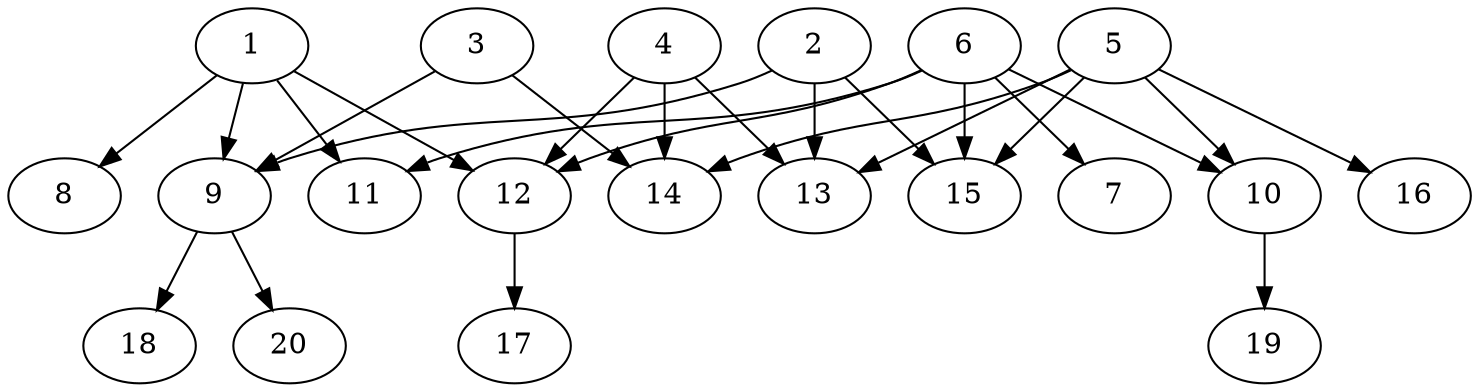 // DAG automatically generated by daggen at Thu Oct  3 13:58:43 2019
// ./daggen --dot -n 20 --ccr 0.5 --fat 0.7 --regular 0.7 --density 0.5 --mindata 5242880 --maxdata 52428800 
digraph G {
  1 [size="104263680", alpha="0.14", expect_size="52131840"] 
  1 -> 8 [size ="52131840"]
  1 -> 9 [size ="52131840"]
  1 -> 11 [size ="52131840"]
  1 -> 12 [size ="52131840"]
  2 [size="36689920", alpha="0.18", expect_size="18344960"] 
  2 -> 9 [size ="18344960"]
  2 -> 13 [size ="18344960"]
  2 -> 15 [size ="18344960"]
  3 [size="34170880", alpha="0.09", expect_size="17085440"] 
  3 -> 9 [size ="17085440"]
  3 -> 14 [size ="17085440"]
  4 [size="34918400", alpha="0.04", expect_size="17459200"] 
  4 -> 12 [size ="17459200"]
  4 -> 13 [size ="17459200"]
  4 -> 14 [size ="17459200"]
  5 [size="60721152", alpha="0.19", expect_size="30360576"] 
  5 -> 10 [size ="30360576"]
  5 -> 13 [size ="30360576"]
  5 -> 14 [size ="30360576"]
  5 -> 15 [size ="30360576"]
  5 -> 16 [size ="30360576"]
  6 [size="53374976", alpha="0.15", expect_size="26687488"] 
  6 -> 7 [size ="26687488"]
  6 -> 10 [size ="26687488"]
  6 -> 11 [size ="26687488"]
  6 -> 12 [size ="26687488"]
  6 -> 15 [size ="26687488"]
  7 [size="63006720", alpha="0.13", expect_size="31503360"] 
  8 [size="85463040", alpha="0.02", expect_size="42731520"] 
  9 [size="82571264", alpha="0.00", expect_size="41285632"] 
  9 -> 18 [size ="41285632"]
  9 -> 20 [size ="41285632"]
  10 [size="21178368", alpha="0.19", expect_size="10589184"] 
  10 -> 19 [size ="10589184"]
  11 [size="89548800", alpha="0.08", expect_size="44774400"] 
  12 [size="59451392", alpha="0.18", expect_size="29725696"] 
  12 -> 17 [size ="29725696"]
  13 [size="51822592", alpha="0.18", expect_size="25911296"] 
  14 [size="94930944", alpha="0.12", expect_size="47465472"] 
  15 [size="20772864", alpha="0.02", expect_size="10386432"] 
  16 [size="13971456", alpha="0.18", expect_size="6985728"] 
  17 [size="86190080", alpha="0.07", expect_size="43095040"] 
  18 [size="52264960", alpha="0.02", expect_size="26132480"] 
  19 [size="62709760", alpha="0.03", expect_size="31354880"] 
  20 [size="63481856", alpha="0.08", expect_size="31740928"] 
}
